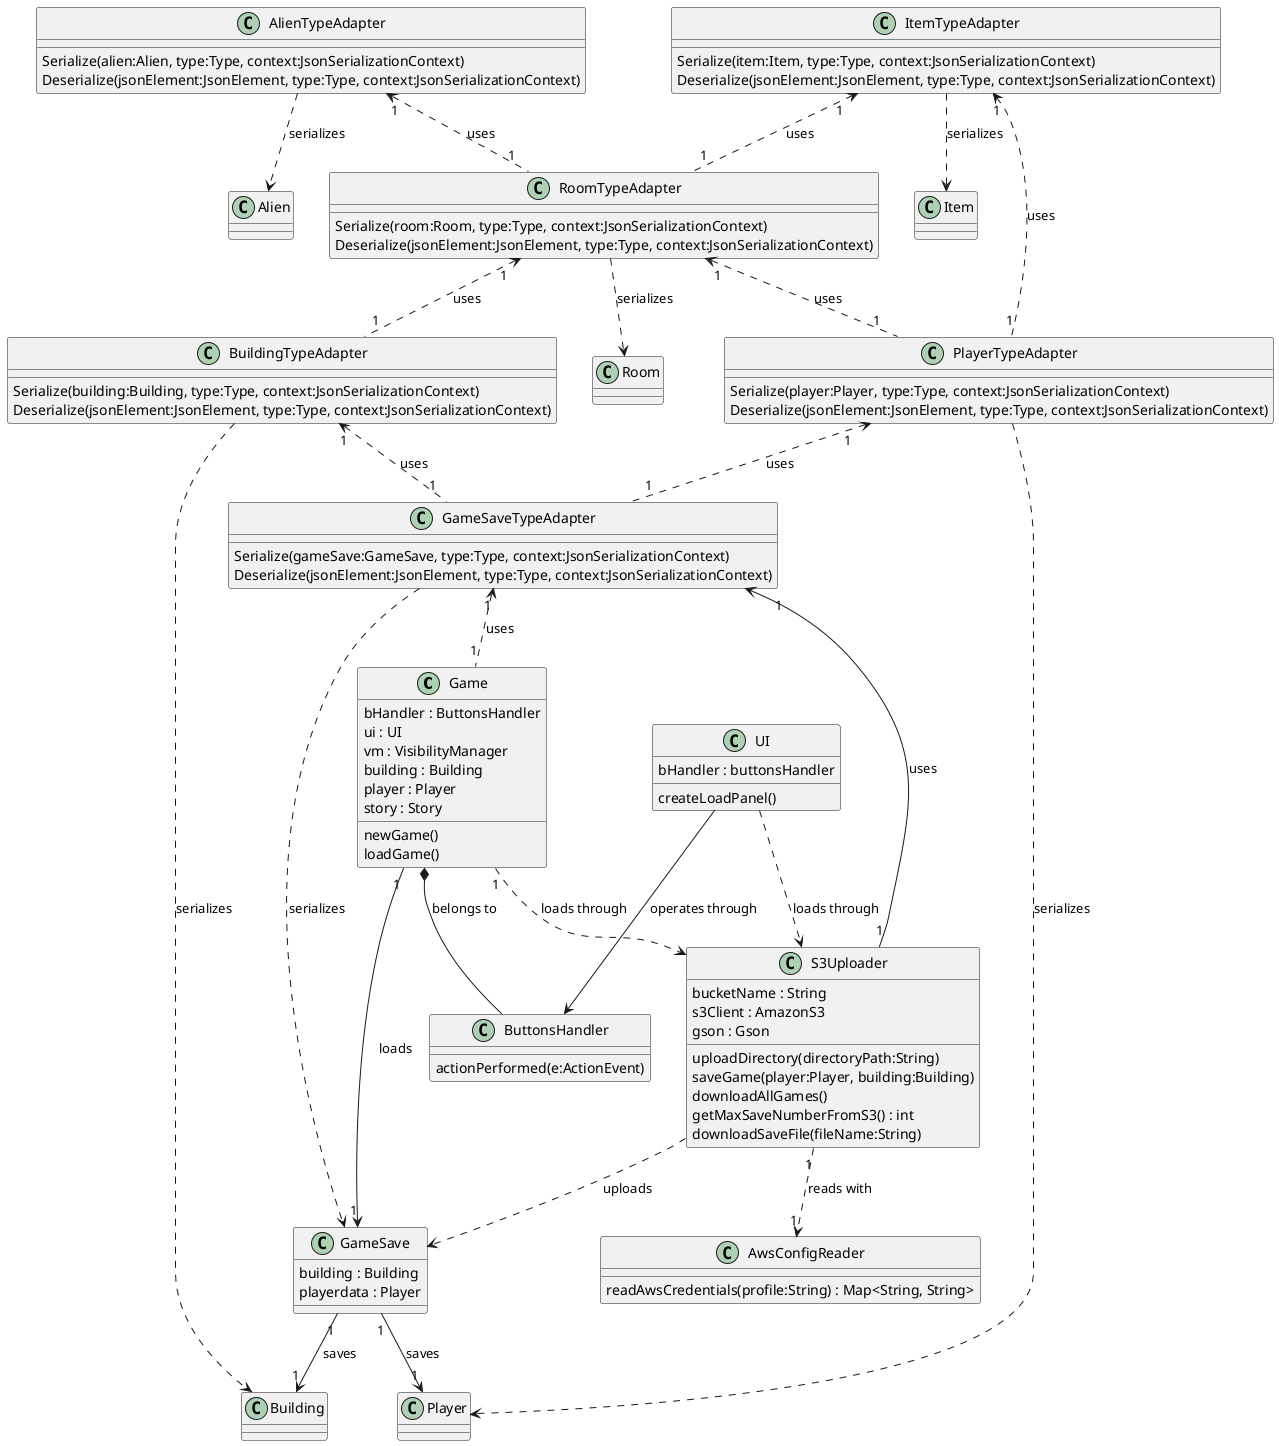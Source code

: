 Design Class Model which describes the system's loading behaviour.

@startuml
'https://plantuml.com/class-diagram

class Game {
    bHandler : ButtonsHandler
    ui : UI
    vm : VisibilityManager
    building : Building
    player : Player
    story : Story
    newGame()
    loadGame()
}

class ButtonsHandler {
    actionPerformed(e:ActionEvent)
}

class UI {
    bHandler : buttonsHandler
    createLoadPanel()
}

class AlienTypeAdapter {
    Serialize(alien:Alien, type:Type, context:JsonSerializationContext)
    Deserialize(jsonElement:JsonElement, type:Type, context:JsonSerializationContext)
}

class BuildingTypeAdapter {
    Serialize(building:Building, type:Type, context:JsonSerializationContext)
    Deserialize(jsonElement:JsonElement, type:Type, context:JsonSerializationContext)
}

class GameSaveTypeAdapter {
    Serialize(gameSave:GameSave, type:Type, context:JsonSerializationContext)
    Deserialize(jsonElement:JsonElement, type:Type, context:JsonSerializationContext)
}

class ItemTypeAdapter {
    Serialize(item:Item, type:Type, context:JsonSerializationContext)
    Deserialize(jsonElement:JsonElement, type:Type, context:JsonSerializationContext)
}

class PlayerTypeAdapter {
    Serialize(player:Player, type:Type, context:JsonSerializationContext)
    Deserialize(jsonElement:JsonElement, type:Type, context:JsonSerializationContext)
}

class RoomTypeAdapter {
    Serialize(room:Room, type:Type, context:JsonSerializationContext)
    Deserialize(jsonElement:JsonElement, type:Type, context:JsonSerializationContext)
}

class AwsConfigReader {
    readAwsCredentials(profile:String) : Map<String, String>
}

class GameSave {
    building : Building
    playerdata : Player
}

class S3Uploader {
    bucketName : String
    s3Client : AmazonS3
    gson : Gson
    uploadDirectory(directoryPath:String)
    saveGame(player:Player, building:Building)
    downloadAllGames()
    getMaxSaveNumberFromS3() : int
    downloadSaveFile(fileName:String)
}

UI ..> S3Uploader : loads through

S3Uploader"1" ..> "1"AwsConfigReader : reads with
S3Uploader ..> GameSave : uploads
GameSave"1" --> "1"Building : saves
GameSave"1" --> "1"Player : saves

Game *--ButtonsHandler : belongs to
UI --> ButtonsHandler : operates through
Game"1" --> "1"GameSave : loads
Game"1" ..> S3Uploader : loads through

AlienTypeAdapter"1" <.. "1"RoomTypeAdapter : uses
RoomTypeAdapter"1" <.. "1"BuildingTypeAdapter : uses
RoomTypeAdapter"1" <.. "1"PlayerTypeAdapter : uses
ItemTypeAdapter"1" <.. "1"RoomTypeAdapter :uses
ItemTypeAdapter"1" <.. "1"PlayerTypeAdapter : uses
PlayerTypeAdapter"1" <.. "1"GameSaveTypeAdapter : uses
BuildingTypeAdapter"1" <.. "1"GameSaveTypeAdapter : uses
GameSaveTypeAdapter"1" <.. "1"Game : uses
GameSaveTypeAdapter"1" <-- "1"S3Uploader : uses

AlienTypeAdapter ..> Alien : serializes
RoomTypeAdapter ..> Room : serializes
ItemTypeAdapter ..> Item : serializes
PlayerTypeAdapter ..> Player : serializes
BuildingTypeAdapter ..> Building : serializes
GameSaveTypeAdapter ..> GameSave : serializes

@enduml